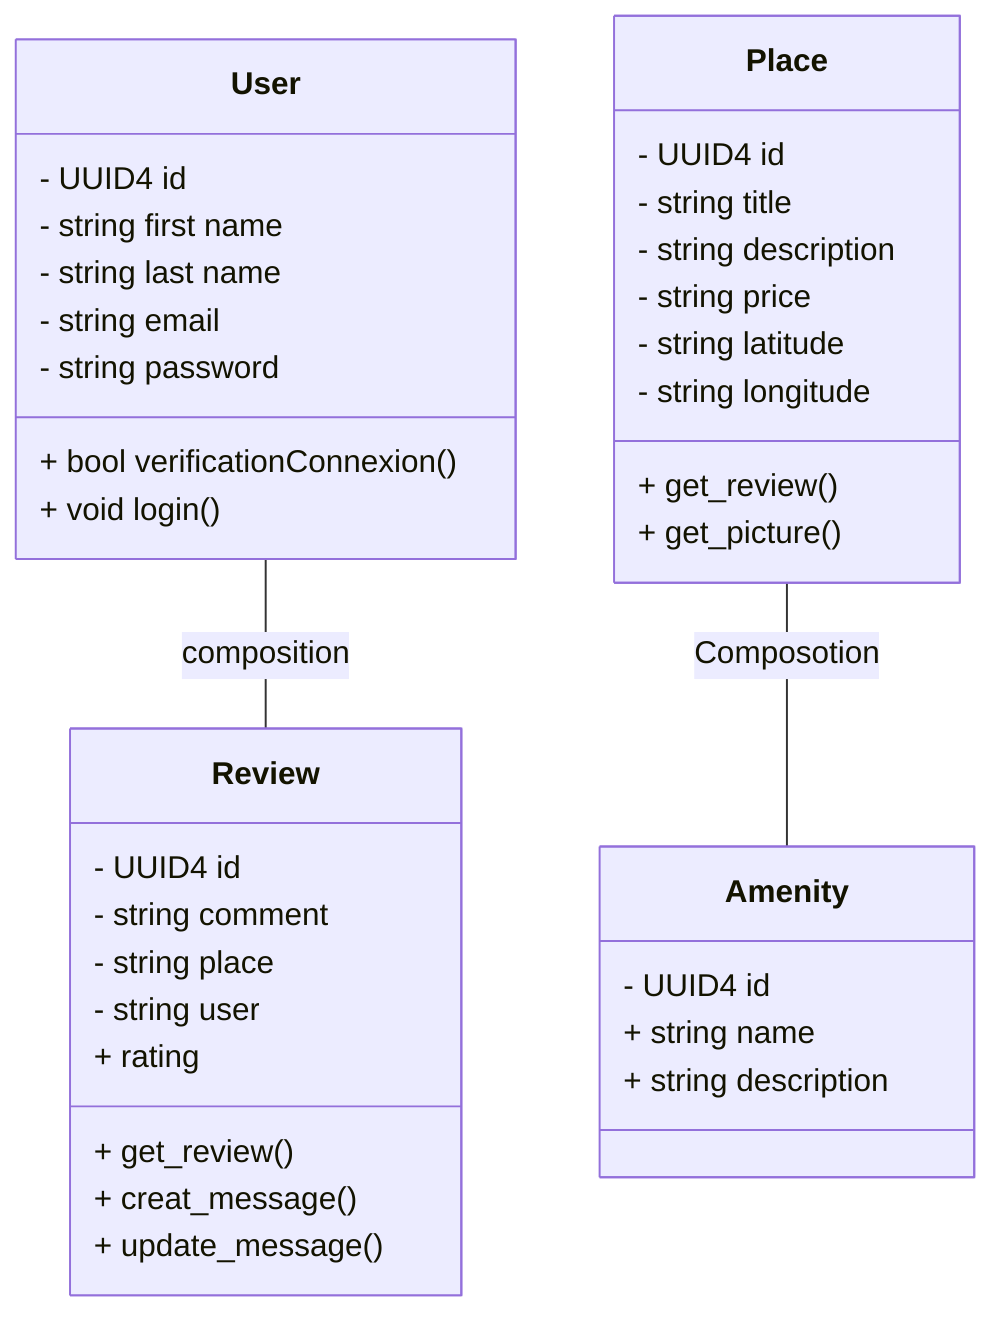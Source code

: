 classDiagram
    class User {
    - UUID4 id
    - string first name
    - string last name
    - string email
    - string password
    + bool verificationConnexion()
    + void login()
}
    class Review {
    - UUID4 id
    - string comment
    - string place
    - string user
    + rating
    + get_review()
    + creat_message()
    + update_message()
}

User -- Review : composition

class Place {
    - UUID4 id
    - string title
    - string description
    - string price
    - string latitude
    - string longitude
    + get_review()
    + get_picture()

}

class Amenity {
    - UUID4 id
    + string name
    + string description

}

Place -- Amenity : Composotion